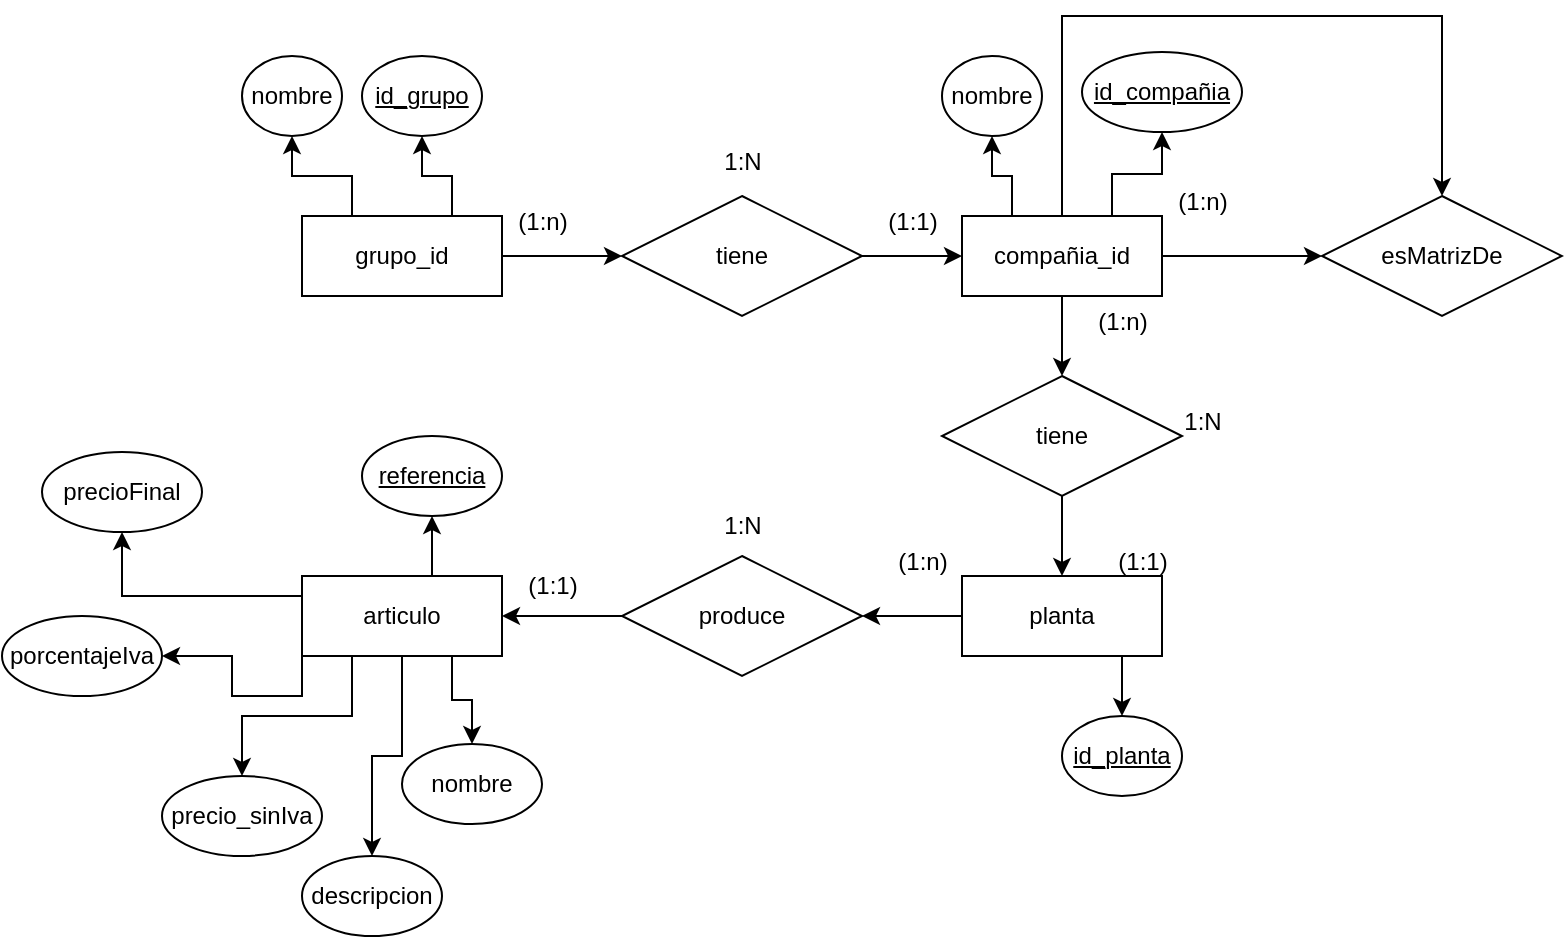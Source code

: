 <mxfile version="28.1.2">
  <diagram name="Página-1" id="wwRLfim9psO1zGBcVceA">
    <mxGraphModel dx="1388" dy="701" grid="1" gridSize="10" guides="1" tooltips="1" connect="1" arrows="1" fold="1" page="1" pageScale="1" pageWidth="1169" pageHeight="827" math="0" shadow="0">
      <root>
        <mxCell id="0" />
        <mxCell id="1" parent="0" />
        <mxCell id="hKxrgJA7yQ0prQ5bz9at-4" value="" style="edgeStyle=orthogonalEdgeStyle;rounded=0;orthogonalLoop=1;jettySize=auto;html=1;" edge="1" parent="1" source="hKxrgJA7yQ0prQ5bz9at-1" target="hKxrgJA7yQ0prQ5bz9at-3">
          <mxGeometry relative="1" as="geometry" />
        </mxCell>
        <mxCell id="hKxrgJA7yQ0prQ5bz9at-6" style="edgeStyle=orthogonalEdgeStyle;rounded=0;orthogonalLoop=1;jettySize=auto;html=1;exitX=0.25;exitY=0;exitDx=0;exitDy=0;" edge="1" parent="1" source="hKxrgJA7yQ0prQ5bz9at-1" target="hKxrgJA7yQ0prQ5bz9at-7">
          <mxGeometry relative="1" as="geometry">
            <mxPoint x="395.333" y="170" as="targetPoint" />
          </mxGeometry>
        </mxCell>
        <mxCell id="hKxrgJA7yQ0prQ5bz9at-10" style="edgeStyle=orthogonalEdgeStyle;rounded=0;orthogonalLoop=1;jettySize=auto;html=1;exitX=0.75;exitY=0;exitDx=0;exitDy=0;entryX=0.5;entryY=1;entryDx=0;entryDy=0;" edge="1" parent="1" source="hKxrgJA7yQ0prQ5bz9at-1" target="hKxrgJA7yQ0prQ5bz9at-9">
          <mxGeometry relative="1" as="geometry" />
        </mxCell>
        <mxCell id="hKxrgJA7yQ0prQ5bz9at-1" value="grupo_id" style="whiteSpace=wrap;html=1;align=center;" vertex="1" parent="1">
          <mxGeometry x="370" y="200" width="100" height="40" as="geometry" />
        </mxCell>
        <mxCell id="hKxrgJA7yQ0prQ5bz9at-11" style="edgeStyle=orthogonalEdgeStyle;rounded=0;orthogonalLoop=1;jettySize=auto;html=1;exitX=0.25;exitY=0;exitDx=0;exitDy=0;entryX=0.5;entryY=1;entryDx=0;entryDy=0;" edge="1" parent="1" source="hKxrgJA7yQ0prQ5bz9at-2" target="hKxrgJA7yQ0prQ5bz9at-12">
          <mxGeometry relative="1" as="geometry">
            <mxPoint x="725.333" y="170" as="targetPoint" />
          </mxGeometry>
        </mxCell>
        <mxCell id="hKxrgJA7yQ0prQ5bz9at-18" style="edgeStyle=orthogonalEdgeStyle;rounded=0;orthogonalLoop=1;jettySize=auto;html=1;exitX=0.75;exitY=0;exitDx=0;exitDy=0;entryX=0.5;entryY=1;entryDx=0;entryDy=0;" edge="1" parent="1" source="hKxrgJA7yQ0prQ5bz9at-2" target="hKxrgJA7yQ0prQ5bz9at-17">
          <mxGeometry relative="1" as="geometry" />
        </mxCell>
        <mxCell id="hKxrgJA7yQ0prQ5bz9at-20" value="" style="edgeStyle=orthogonalEdgeStyle;rounded=0;orthogonalLoop=1;jettySize=auto;html=1;" edge="1" parent="1" source="hKxrgJA7yQ0prQ5bz9at-2" target="hKxrgJA7yQ0prQ5bz9at-19">
          <mxGeometry relative="1" as="geometry" />
        </mxCell>
        <mxCell id="hKxrgJA7yQ0prQ5bz9at-21" style="edgeStyle=orthogonalEdgeStyle;rounded=0;orthogonalLoop=1;jettySize=auto;html=1;exitX=0.5;exitY=0;exitDx=0;exitDy=0;entryX=0.5;entryY=0;entryDx=0;entryDy=0;" edge="1" parent="1" source="hKxrgJA7yQ0prQ5bz9at-2" target="hKxrgJA7yQ0prQ5bz9at-19">
          <mxGeometry relative="1" as="geometry">
            <Array as="points">
              <mxPoint x="750" y="100" />
              <mxPoint x="940" y="100" />
            </Array>
          </mxGeometry>
        </mxCell>
        <mxCell id="hKxrgJA7yQ0prQ5bz9at-27" value="" style="edgeStyle=orthogonalEdgeStyle;rounded=0;orthogonalLoop=1;jettySize=auto;html=1;" edge="1" parent="1" source="hKxrgJA7yQ0prQ5bz9at-2" target="hKxrgJA7yQ0prQ5bz9at-24">
          <mxGeometry relative="1" as="geometry" />
        </mxCell>
        <mxCell id="hKxrgJA7yQ0prQ5bz9at-2" value="compañia_id" style="whiteSpace=wrap;html=1;align=center;" vertex="1" parent="1">
          <mxGeometry x="700" y="200" width="100" height="40" as="geometry" />
        </mxCell>
        <mxCell id="hKxrgJA7yQ0prQ5bz9at-5" value="" style="edgeStyle=orthogonalEdgeStyle;rounded=0;orthogonalLoop=1;jettySize=auto;html=1;" edge="1" parent="1" source="hKxrgJA7yQ0prQ5bz9at-3" target="hKxrgJA7yQ0prQ5bz9at-2">
          <mxGeometry relative="1" as="geometry" />
        </mxCell>
        <mxCell id="hKxrgJA7yQ0prQ5bz9at-3" value="tiene" style="shape=rhombus;perimeter=rhombusPerimeter;whiteSpace=wrap;html=1;align=center;" vertex="1" parent="1">
          <mxGeometry x="530" y="190" width="120" height="60" as="geometry" />
        </mxCell>
        <mxCell id="hKxrgJA7yQ0prQ5bz9at-7" value="nombre" style="ellipse;whiteSpace=wrap;html=1;align=center;" vertex="1" parent="1">
          <mxGeometry x="340" y="120" width="50" height="40" as="geometry" />
        </mxCell>
        <mxCell id="hKxrgJA7yQ0prQ5bz9at-9" value="id_grupo" style="ellipse;whiteSpace=wrap;html=1;align=center;fontStyle=4;" vertex="1" parent="1">
          <mxGeometry x="400" y="120" width="60" height="40" as="geometry" />
        </mxCell>
        <mxCell id="hKxrgJA7yQ0prQ5bz9at-12" value="nombre" style="ellipse;whiteSpace=wrap;html=1;align=center;" vertex="1" parent="1">
          <mxGeometry x="690" y="120" width="50" height="40" as="geometry" />
        </mxCell>
        <mxCell id="hKxrgJA7yQ0prQ5bz9at-13" value="(1:n)" style="text;html=1;align=center;verticalAlign=middle;resizable=0;points=[];autosize=1;strokeColor=none;fillColor=none;" vertex="1" parent="1">
          <mxGeometry x="465" y="188" width="50" height="30" as="geometry" />
        </mxCell>
        <mxCell id="hKxrgJA7yQ0prQ5bz9at-14" value="(1:1)" style="text;html=1;align=center;verticalAlign=middle;resizable=0;points=[];autosize=1;strokeColor=none;fillColor=none;" vertex="1" parent="1">
          <mxGeometry x="650" y="188" width="50" height="30" as="geometry" />
        </mxCell>
        <mxCell id="hKxrgJA7yQ0prQ5bz9at-15" value="1:N" style="text;html=1;align=center;verticalAlign=middle;resizable=0;points=[];autosize=1;strokeColor=none;fillColor=none;" vertex="1" parent="1">
          <mxGeometry x="570" y="158" width="40" height="30" as="geometry" />
        </mxCell>
        <mxCell id="hKxrgJA7yQ0prQ5bz9at-17" value="id_compañia" style="ellipse;whiteSpace=wrap;html=1;align=center;fontStyle=4;" vertex="1" parent="1">
          <mxGeometry x="760" y="118" width="80" height="40" as="geometry" />
        </mxCell>
        <mxCell id="hKxrgJA7yQ0prQ5bz9at-19" value="esMatrizDe" style="shape=rhombus;perimeter=rhombusPerimeter;whiteSpace=wrap;html=1;align=center;" vertex="1" parent="1">
          <mxGeometry x="880" y="190" width="120" height="60" as="geometry" />
        </mxCell>
        <mxCell id="hKxrgJA7yQ0prQ5bz9at-22" value="(1:n)" style="text;html=1;align=center;verticalAlign=middle;resizable=0;points=[];autosize=1;strokeColor=none;fillColor=none;" vertex="1" parent="1">
          <mxGeometry x="795" y="178" width="50" height="30" as="geometry" />
        </mxCell>
        <mxCell id="hKxrgJA7yQ0prQ5bz9at-25" style="edgeStyle=orthogonalEdgeStyle;rounded=0;orthogonalLoop=1;jettySize=auto;html=1;exitX=0.75;exitY=1;exitDx=0;exitDy=0;entryX=0.5;entryY=0;entryDx=0;entryDy=0;" edge="1" parent="1" source="hKxrgJA7yQ0prQ5bz9at-23" target="hKxrgJA7yQ0prQ5bz9at-26">
          <mxGeometry relative="1" as="geometry">
            <mxPoint x="775.333" y="460" as="targetPoint" />
          </mxGeometry>
        </mxCell>
        <mxCell id="hKxrgJA7yQ0prQ5bz9at-34" value="" style="edgeStyle=orthogonalEdgeStyle;rounded=0;orthogonalLoop=1;jettySize=auto;html=1;" edge="1" parent="1" source="hKxrgJA7yQ0prQ5bz9at-23" target="hKxrgJA7yQ0prQ5bz9at-33">
          <mxGeometry relative="1" as="geometry" />
        </mxCell>
        <mxCell id="hKxrgJA7yQ0prQ5bz9at-23" value="planta" style="whiteSpace=wrap;html=1;align=center;" vertex="1" parent="1">
          <mxGeometry x="700" y="380" width="100" height="40" as="geometry" />
        </mxCell>
        <mxCell id="hKxrgJA7yQ0prQ5bz9at-29" style="edgeStyle=orthogonalEdgeStyle;rounded=0;orthogonalLoop=1;jettySize=auto;html=1;exitX=0.5;exitY=1;exitDx=0;exitDy=0;entryX=0.5;entryY=0;entryDx=0;entryDy=0;" edge="1" parent="1" source="hKxrgJA7yQ0prQ5bz9at-24" target="hKxrgJA7yQ0prQ5bz9at-23">
          <mxGeometry relative="1" as="geometry" />
        </mxCell>
        <mxCell id="hKxrgJA7yQ0prQ5bz9at-24" value="tiene" style="shape=rhombus;perimeter=rhombusPerimeter;whiteSpace=wrap;html=1;align=center;" vertex="1" parent="1">
          <mxGeometry x="690" y="280" width="120" height="60" as="geometry" />
        </mxCell>
        <mxCell id="hKxrgJA7yQ0prQ5bz9at-26" value="id_planta" style="ellipse;whiteSpace=wrap;html=1;align=center;fontStyle=4;" vertex="1" parent="1">
          <mxGeometry x="750" y="450" width="60" height="40" as="geometry" />
        </mxCell>
        <mxCell id="hKxrgJA7yQ0prQ5bz9at-30" value="(1:n)" style="text;html=1;align=center;verticalAlign=middle;resizable=0;points=[];autosize=1;strokeColor=none;fillColor=none;" vertex="1" parent="1">
          <mxGeometry x="755" y="238" width="50" height="30" as="geometry" />
        </mxCell>
        <mxCell id="hKxrgJA7yQ0prQ5bz9at-31" value="(1:1)" style="text;html=1;align=center;verticalAlign=middle;resizable=0;points=[];autosize=1;strokeColor=none;fillColor=none;" vertex="1" parent="1">
          <mxGeometry x="765" y="358" width="50" height="30" as="geometry" />
        </mxCell>
        <mxCell id="hKxrgJA7yQ0prQ5bz9at-32" value="1:N" style="text;html=1;align=center;verticalAlign=middle;resizable=0;points=[];autosize=1;strokeColor=none;fillColor=none;" vertex="1" parent="1">
          <mxGeometry x="800" y="288" width="40" height="30" as="geometry" />
        </mxCell>
        <mxCell id="hKxrgJA7yQ0prQ5bz9at-36" value="" style="edgeStyle=orthogonalEdgeStyle;rounded=0;orthogonalLoop=1;jettySize=auto;html=1;" edge="1" parent="1" source="hKxrgJA7yQ0prQ5bz9at-33" target="hKxrgJA7yQ0prQ5bz9at-35">
          <mxGeometry relative="1" as="geometry" />
        </mxCell>
        <mxCell id="hKxrgJA7yQ0prQ5bz9at-33" value="produce" style="shape=rhombus;perimeter=rhombusPerimeter;whiteSpace=wrap;html=1;align=center;" vertex="1" parent="1">
          <mxGeometry x="530" y="370" width="120" height="60" as="geometry" />
        </mxCell>
        <mxCell id="hKxrgJA7yQ0prQ5bz9at-40" style="edgeStyle=orthogonalEdgeStyle;rounded=0;orthogonalLoop=1;jettySize=auto;html=1;exitX=0.75;exitY=1;exitDx=0;exitDy=0;entryX=0.5;entryY=0;entryDx=0;entryDy=0;" edge="1" parent="1" source="hKxrgJA7yQ0prQ5bz9at-35" target="hKxrgJA7yQ0prQ5bz9at-41">
          <mxGeometry relative="1" as="geometry">
            <mxPoint x="445.333" y="450" as="targetPoint" />
          </mxGeometry>
        </mxCell>
        <mxCell id="hKxrgJA7yQ0prQ5bz9at-42" style="edgeStyle=orthogonalEdgeStyle;rounded=0;orthogonalLoop=1;jettySize=auto;html=1;exitX=0.5;exitY=1;exitDx=0;exitDy=0;entryX=0.5;entryY=0;entryDx=0;entryDy=0;" edge="1" parent="1" source="hKxrgJA7yQ0prQ5bz9at-35" target="hKxrgJA7yQ0prQ5bz9at-45">
          <mxGeometry relative="1" as="geometry">
            <mxPoint x="390" y="510" as="targetPoint" />
          </mxGeometry>
        </mxCell>
        <mxCell id="hKxrgJA7yQ0prQ5bz9at-43" style="edgeStyle=orthogonalEdgeStyle;rounded=0;orthogonalLoop=1;jettySize=auto;html=1;exitX=0.25;exitY=1;exitDx=0;exitDy=0;entryX=0.5;entryY=0;entryDx=0;entryDy=0;" edge="1" parent="1" source="hKxrgJA7yQ0prQ5bz9at-35" target="hKxrgJA7yQ0prQ5bz9at-48">
          <mxGeometry relative="1" as="geometry">
            <mxPoint x="360" y="480" as="targetPoint" />
          </mxGeometry>
        </mxCell>
        <mxCell id="hKxrgJA7yQ0prQ5bz9at-44" style="edgeStyle=orthogonalEdgeStyle;rounded=0;orthogonalLoop=1;jettySize=auto;html=1;exitX=0;exitY=1;exitDx=0;exitDy=0;entryX=1;entryY=0.5;entryDx=0;entryDy=0;" edge="1" parent="1" source="hKxrgJA7yQ0prQ5bz9at-35" target="hKxrgJA7yQ0prQ5bz9at-49">
          <mxGeometry relative="1" as="geometry">
            <mxPoint x="310" y="419.833" as="targetPoint" />
          </mxGeometry>
        </mxCell>
        <mxCell id="hKxrgJA7yQ0prQ5bz9at-50" style="edgeStyle=orthogonalEdgeStyle;rounded=0;orthogonalLoop=1;jettySize=auto;html=1;exitX=0;exitY=0.25;exitDx=0;exitDy=0;entryX=0.5;entryY=1;entryDx=0;entryDy=0;" edge="1" parent="1" source="hKxrgJA7yQ0prQ5bz9at-35" target="hKxrgJA7yQ0prQ5bz9at-51">
          <mxGeometry relative="1" as="geometry">
            <mxPoint x="290" y="370.0" as="targetPoint" />
          </mxGeometry>
        </mxCell>
        <mxCell id="hKxrgJA7yQ0prQ5bz9at-52" style="edgeStyle=orthogonalEdgeStyle;rounded=0;orthogonalLoop=1;jettySize=auto;html=1;exitX=0.75;exitY=0;exitDx=0;exitDy=0;entryX=0.5;entryY=1;entryDx=0;entryDy=0;" edge="1" parent="1" source="hKxrgJA7yQ0prQ5bz9at-35" target="hKxrgJA7yQ0prQ5bz9at-53">
          <mxGeometry relative="1" as="geometry">
            <mxPoint x="445.333" y="350.0" as="targetPoint" />
          </mxGeometry>
        </mxCell>
        <mxCell id="hKxrgJA7yQ0prQ5bz9at-35" value="articulo" style="whiteSpace=wrap;html=1;align=center;" vertex="1" parent="1">
          <mxGeometry x="370" y="380" width="100" height="40" as="geometry" />
        </mxCell>
        <mxCell id="hKxrgJA7yQ0prQ5bz9at-37" value="(1:1)" style="text;html=1;align=center;verticalAlign=middle;resizable=0;points=[];autosize=1;strokeColor=none;fillColor=none;" vertex="1" parent="1">
          <mxGeometry x="470" y="370" width="50" height="30" as="geometry" />
        </mxCell>
        <mxCell id="hKxrgJA7yQ0prQ5bz9at-38" value="(1:n)" style="text;html=1;align=center;verticalAlign=middle;resizable=0;points=[];autosize=1;strokeColor=none;fillColor=none;" vertex="1" parent="1">
          <mxGeometry x="655" y="358" width="50" height="30" as="geometry" />
        </mxCell>
        <mxCell id="hKxrgJA7yQ0prQ5bz9at-39" value="1:N" style="text;html=1;align=center;verticalAlign=middle;resizable=0;points=[];autosize=1;strokeColor=none;fillColor=none;" vertex="1" parent="1">
          <mxGeometry x="570" y="340" width="40" height="30" as="geometry" />
        </mxCell>
        <mxCell id="hKxrgJA7yQ0prQ5bz9at-41" value="nombre" style="ellipse;whiteSpace=wrap;html=1;align=center;" vertex="1" parent="1">
          <mxGeometry x="420" y="464" width="70" height="40" as="geometry" />
        </mxCell>
        <mxCell id="hKxrgJA7yQ0prQ5bz9at-45" value="descripcion" style="ellipse;whiteSpace=wrap;html=1;align=center;" vertex="1" parent="1">
          <mxGeometry x="370" y="520" width="70" height="40" as="geometry" />
        </mxCell>
        <mxCell id="hKxrgJA7yQ0prQ5bz9at-48" value="&lt;span style=&quot;text-wrap-mode: nowrap;&quot;&gt;precio_sinIva&lt;/span&gt;" style="ellipse;whiteSpace=wrap;html=1;align=center;" vertex="1" parent="1">
          <mxGeometry x="300" y="480" width="80" height="40" as="geometry" />
        </mxCell>
        <mxCell id="hKxrgJA7yQ0prQ5bz9at-49" value="&lt;span style=&quot;text-wrap-mode: nowrap;&quot;&gt;porcentajeIva&lt;/span&gt;" style="ellipse;whiteSpace=wrap;html=1;align=center;" vertex="1" parent="1">
          <mxGeometry x="220" y="400" width="80" height="40" as="geometry" />
        </mxCell>
        <mxCell id="hKxrgJA7yQ0prQ5bz9at-51" value="&lt;span style=&quot;text-wrap-mode: nowrap;&quot;&gt;precioFinal&lt;/span&gt;" style="ellipse;whiteSpace=wrap;html=1;align=center;" vertex="1" parent="1">
          <mxGeometry x="240" y="318" width="80" height="40" as="geometry" />
        </mxCell>
        <mxCell id="hKxrgJA7yQ0prQ5bz9at-53" value="referencia" style="ellipse;whiteSpace=wrap;html=1;align=center;fontStyle=4;" vertex="1" parent="1">
          <mxGeometry x="400" y="310" width="70" height="40" as="geometry" />
        </mxCell>
      </root>
    </mxGraphModel>
  </diagram>
</mxfile>

